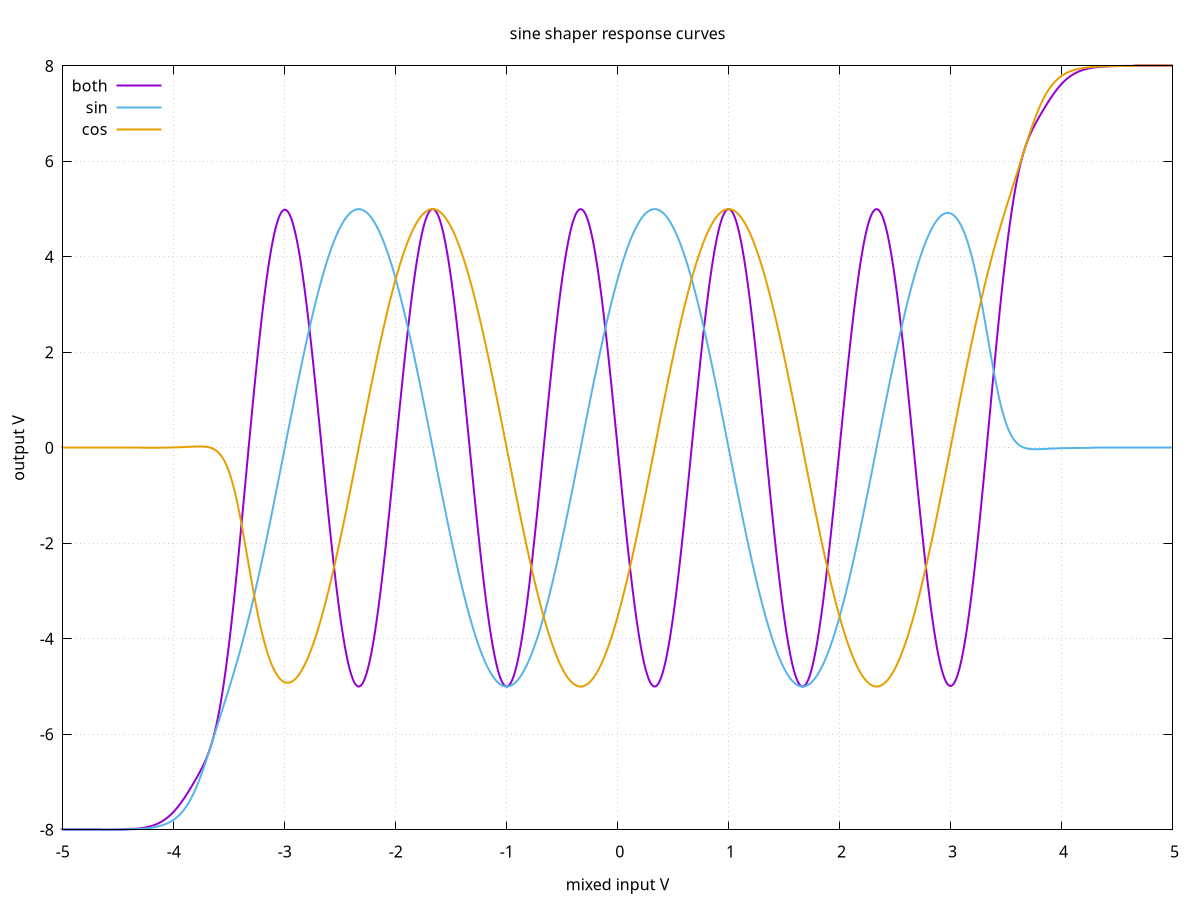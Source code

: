 set terminal postscript eps
set output "shaper-combined.eps"

g(x)=10*(x-3.7)
f(x)=(-5*sin(x*pi*3/2)+8*exp(g(x))-8*exp(g(-x)))/(1+exp(g(x))+exp(g(-x)))
p(x)=(-5*sin(x*pi*3/4+pi*5/4)-8*exp(g(-x)))/(1+exp(g(x+0.3))+exp(g(-x)))
q(x)=(-5*sin(x*pi*3/4+pi*3/4)+8*exp(g(x)))/(1+exp(g(x))+exp(g(-x+0.3)))

set samples 1000

set title "sine shaper response curves"

set xlabel "mixed input V"
set xrange [-5:5]

set ylabel "output V"
set yrange [-8:8]

set key top left

set xtics 1
set grid

plot f(x) title "both" lt 1 lw 2, \
  p(x) title "sin" lt 3 lw 2, \
  q(x) title "cos" lt 4 lw 2
